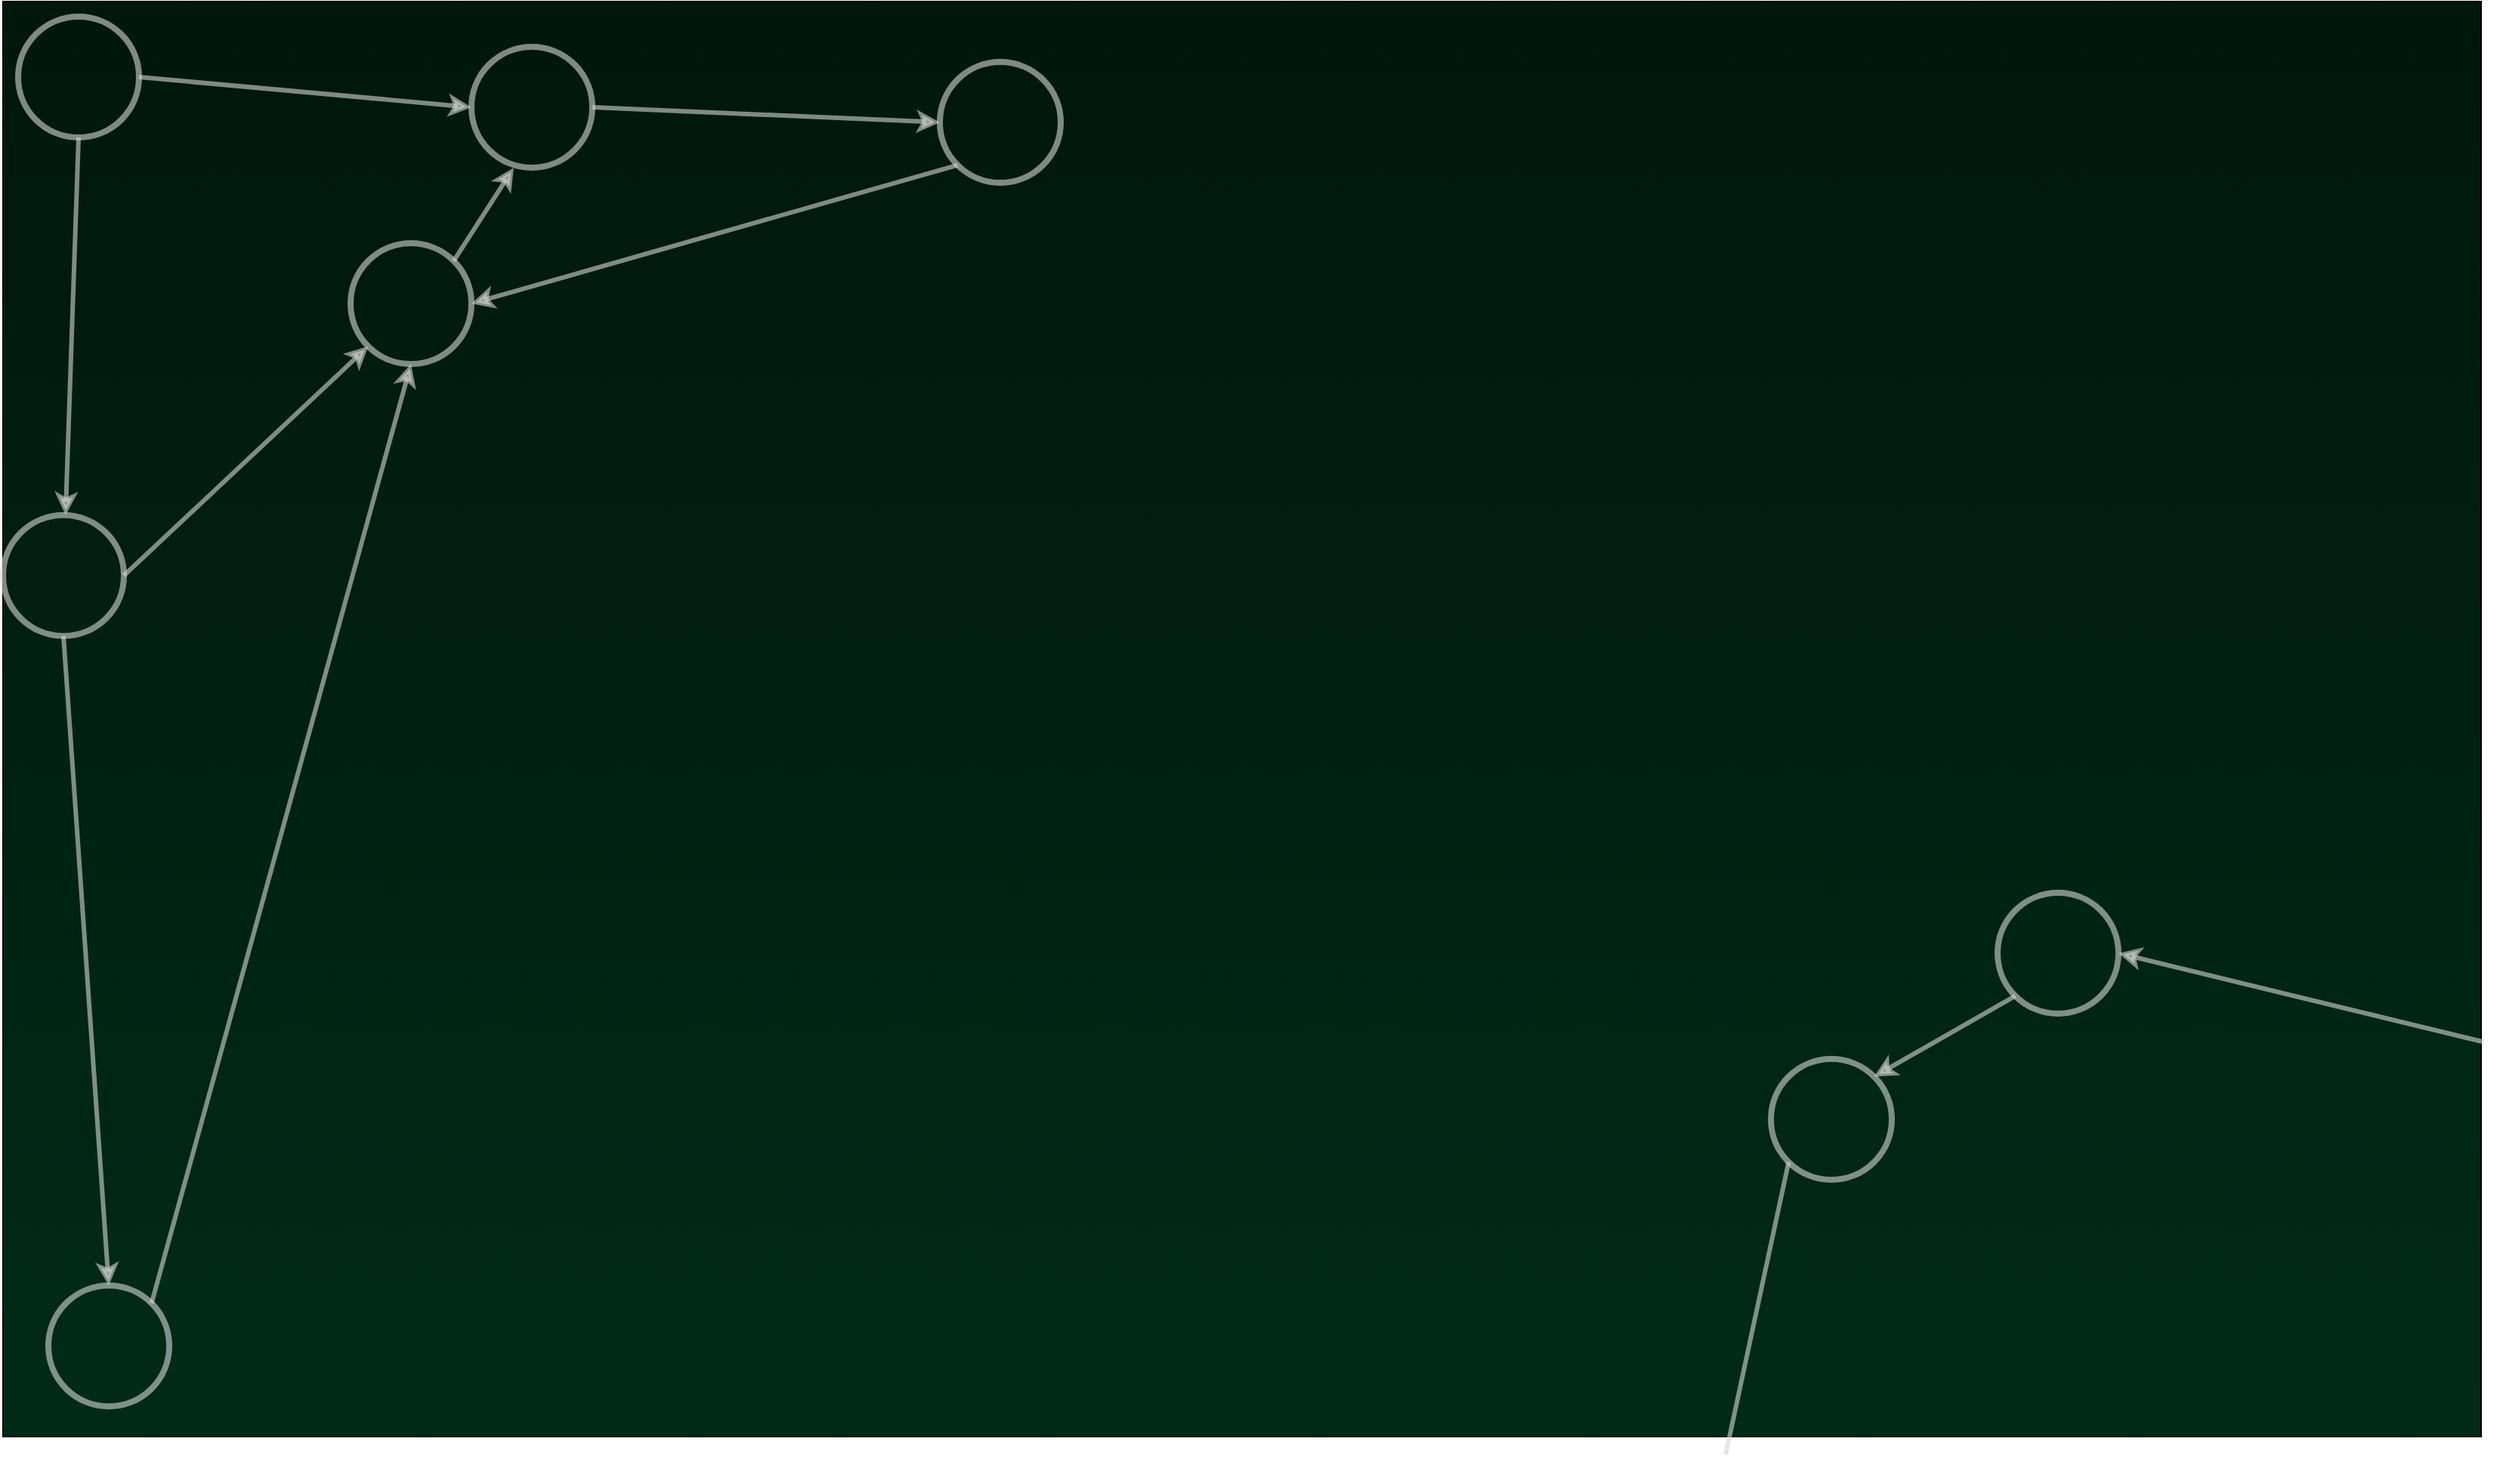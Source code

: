 <mxfile version="24.6.4" type="device">
  <diagram id="Ni5CSNCsvj5XN5-vopVJ" name="Page-1">
    <mxGraphModel dx="3234" dy="2018" grid="1" gridSize="10" guides="1" tooltips="1" connect="1" arrows="1" fold="1" page="1" pageScale="1" pageWidth="1100" pageHeight="850" math="0" shadow="0">
      <root>
        <mxCell id="0" />
        <mxCell id="1" parent="0" />
        <mxCell id="n9Uv7dvkTE0P81GzbXzv-20" value="" style="rounded=0;whiteSpace=wrap;html=1;fillColor=#00170C;gradientColor=#002B17;" parent="1" vertex="1">
          <mxGeometry x="-40" y="-70" width="1640" height="950" as="geometry" />
        </mxCell>
        <mxCell id="n9Uv7dvkTE0P81GzbXzv-1" value="" style="ellipse;whiteSpace=wrap;html=1;aspect=fixed;fillColor=none;strokeColor=#D6D6D6;strokeWidth=4;opacity=60;" parent="1" vertex="1">
          <mxGeometry x="-30" y="-60" width="80" height="80" as="geometry" />
        </mxCell>
        <mxCell id="n9Uv7dvkTE0P81GzbXzv-2" value="" style="ellipse;whiteSpace=wrap;html=1;aspect=fixed;fillColor=none;strokeColor=#D6D6D6;strokeWidth=4;opacity=60;" parent="1" vertex="1">
          <mxGeometry x="-40" y="270" width="80" height="80" as="geometry" />
        </mxCell>
        <mxCell id="n9Uv7dvkTE0P81GzbXzv-4" value="" style="ellipse;whiteSpace=wrap;html=1;aspect=fixed;fillColor=none;strokeColor=#D6D6D6;strokeWidth=4;opacity=60;" parent="1" vertex="1">
          <mxGeometry x="270" y="-40" width="80" height="80" as="geometry" />
        </mxCell>
        <mxCell id="n9Uv7dvkTE0P81GzbXzv-5" value="" style="ellipse;whiteSpace=wrap;html=1;aspect=fixed;fillColor=none;strokeColor=#D6D6D6;strokeWidth=4;opacity=60;" parent="1" vertex="1">
          <mxGeometry x="580" y="-30" width="80" height="80" as="geometry" />
        </mxCell>
        <mxCell id="n9Uv7dvkTE0P81GzbXzv-6" value="" style="ellipse;whiteSpace=wrap;html=1;aspect=fixed;fillColor=none;strokeColor=#D6D6D6;strokeWidth=4;opacity=60;" parent="1" vertex="1">
          <mxGeometry x="190" y="90" width="80" height="80" as="geometry" />
        </mxCell>
        <mxCell id="n9Uv7dvkTE0P81GzbXzv-7" value="" style="ellipse;whiteSpace=wrap;html=1;aspect=fixed;fillColor=none;strokeColor=#D6D6D6;strokeWidth=4;opacity=60;" parent="1" vertex="1">
          <mxGeometry x="-10" y="780" width="80" height="80" as="geometry" />
        </mxCell>
        <mxCell id="n9Uv7dvkTE0P81GzbXzv-8" value="" style="ellipse;whiteSpace=wrap;html=1;aspect=fixed;fillColor=none;strokeColor=#D6D6D6;strokeWidth=4;gradientColor=none;opacity=60;" parent="1" vertex="1">
          <mxGeometry x="1280" y="520" width="80" height="80" as="geometry" />
        </mxCell>
        <mxCell id="n9Uv7dvkTE0P81GzbXzv-9" value="" style="ellipse;whiteSpace=wrap;html=1;aspect=fixed;fillColor=none;strokeColor=#D6D6D6;strokeWidth=4;opacity=60;" parent="1" vertex="1">
          <mxGeometry x="1130" y="630" width="80" height="80" as="geometry" />
        </mxCell>
        <mxCell id="n9Uv7dvkTE0P81GzbXzv-10" value="" style="endArrow=classic;html=1;rounded=0;exitX=1;exitY=0.5;exitDx=0;exitDy=0;entryX=0;entryY=0.5;entryDx=0;entryDy=0;strokeColor=#D6D6D6;strokeWidth=3;opacity=60;" parent="1" source="n9Uv7dvkTE0P81GzbXzv-1" target="n9Uv7dvkTE0P81GzbXzv-4" edge="1">
          <mxGeometry width="50" height="50" relative="1" as="geometry">
            <mxPoint x="550" y="380" as="sourcePoint" />
            <mxPoint x="600" y="330" as="targetPoint" />
          </mxGeometry>
        </mxCell>
        <mxCell id="n9Uv7dvkTE0P81GzbXzv-11" value="" style="endArrow=classic;html=1;rounded=0;strokeColor=#D6D6D6;strokeWidth=3;exitX=0.5;exitY=1;exitDx=0;exitDy=0;opacity=60;" parent="1" source="n9Uv7dvkTE0P81GzbXzv-1" target="n9Uv7dvkTE0P81GzbXzv-2" edge="1">
          <mxGeometry width="50" height="50" relative="1" as="geometry">
            <mxPoint x="550" y="380" as="sourcePoint" />
            <mxPoint x="600" y="330" as="targetPoint" />
          </mxGeometry>
        </mxCell>
        <mxCell id="n9Uv7dvkTE0P81GzbXzv-12" value="" style="endArrow=classic;html=1;rounded=0;strokeColor=#D6D6D6;strokeWidth=3;exitX=1;exitY=0.5;exitDx=0;exitDy=0;entryX=0;entryY=1;entryDx=0;entryDy=0;opacity=60;" parent="1" source="n9Uv7dvkTE0P81GzbXzv-2" target="n9Uv7dvkTE0P81GzbXzv-6" edge="1">
          <mxGeometry width="50" height="50" relative="1" as="geometry">
            <mxPoint x="550" y="380" as="sourcePoint" />
            <mxPoint x="600" y="330" as="targetPoint" />
          </mxGeometry>
        </mxCell>
        <mxCell id="n9Uv7dvkTE0P81GzbXzv-13" value="" style="endArrow=classic;html=1;rounded=0;strokeColor=#D6D6D6;strokeWidth=3;exitX=1;exitY=0;exitDx=0;exitDy=0;entryX=0.35;entryY=1;entryDx=0;entryDy=0;entryPerimeter=0;opacity=60;" parent="1" source="n9Uv7dvkTE0P81GzbXzv-6" target="n9Uv7dvkTE0P81GzbXzv-4" edge="1">
          <mxGeometry width="50" height="50" relative="1" as="geometry">
            <mxPoint x="550" y="380" as="sourcePoint" />
            <mxPoint x="600" y="330" as="targetPoint" />
          </mxGeometry>
        </mxCell>
        <mxCell id="n9Uv7dvkTE0P81GzbXzv-14" value="" style="endArrow=classic;html=1;rounded=0;strokeColor=#D6D6D6;strokeWidth=3;exitX=0;exitY=1;exitDx=0;exitDy=0;entryX=1;entryY=0.5;entryDx=0;entryDy=0;opacity=60;" parent="1" source="n9Uv7dvkTE0P81GzbXzv-5" target="n9Uv7dvkTE0P81GzbXzv-6" edge="1">
          <mxGeometry width="50" height="50" relative="1" as="geometry">
            <mxPoint x="550" y="380" as="sourcePoint" />
            <mxPoint x="600" y="330" as="targetPoint" />
          </mxGeometry>
        </mxCell>
        <mxCell id="n9Uv7dvkTE0P81GzbXzv-15" value="" style="endArrow=classic;html=1;rounded=0;strokeColor=#D6D6D6;strokeWidth=3;exitX=0.5;exitY=1;exitDx=0;exitDy=0;entryX=0.5;entryY=0;entryDx=0;entryDy=0;opacity=60;" parent="1" source="n9Uv7dvkTE0P81GzbXzv-2" target="n9Uv7dvkTE0P81GzbXzv-7" edge="1">
          <mxGeometry width="50" height="50" relative="1" as="geometry">
            <mxPoint x="550" y="380" as="sourcePoint" />
            <mxPoint x="600" y="330" as="targetPoint" />
          </mxGeometry>
        </mxCell>
        <mxCell id="n9Uv7dvkTE0P81GzbXzv-16" value="" style="endArrow=classic;html=1;rounded=0;strokeColor=#D6D6D6;strokeWidth=3;exitX=1;exitY=0;exitDx=0;exitDy=0;entryX=0.5;entryY=1;entryDx=0;entryDy=0;opacity=60;" parent="1" source="n9Uv7dvkTE0P81GzbXzv-7" target="n9Uv7dvkTE0P81GzbXzv-6" edge="1">
          <mxGeometry width="50" height="50" relative="1" as="geometry">
            <mxPoint x="550" y="380" as="sourcePoint" />
            <mxPoint x="600" y="330" as="targetPoint" />
          </mxGeometry>
        </mxCell>
        <mxCell id="n9Uv7dvkTE0P81GzbXzv-17" value="" style="endArrow=classic;html=1;rounded=0;strokeColor=#D6D6D6;strokeWidth=3;exitX=0;exitY=1;exitDx=0;exitDy=0;entryX=1;entryY=0;entryDx=0;entryDy=0;opacity=60;" parent="1" source="n9Uv7dvkTE0P81GzbXzv-8" target="n9Uv7dvkTE0P81GzbXzv-9" edge="1">
          <mxGeometry width="50" height="50" relative="1" as="geometry">
            <mxPoint x="710" y="250" as="sourcePoint" />
            <mxPoint x="760" y="200" as="targetPoint" />
          </mxGeometry>
        </mxCell>
        <mxCell id="n9Uv7dvkTE0P81GzbXzv-18" value="" style="endArrow=classic;html=1;rounded=0;strokeColor=#D6D6D6;strokeWidth=3;entryX=1;entryY=0.5;entryDx=0;entryDy=0;opacity=60;exitX=1.001;exitY=0.725;exitDx=0;exitDy=0;exitPerimeter=0;" parent="1" source="n9Uv7dvkTE0P81GzbXzv-20" target="n9Uv7dvkTE0P81GzbXzv-8" edge="1">
          <mxGeometry width="50" height="50" relative="1" as="geometry">
            <mxPoint x="1580" y="620" as="sourcePoint" />
            <mxPoint x="760" y="200" as="targetPoint" />
          </mxGeometry>
        </mxCell>
        <mxCell id="n9Uv7dvkTE0P81GzbXzv-19" value="" style="endArrow=none;html=1;rounded=0;strokeColor=#D6D6D6;strokeWidth=3;exitX=0;exitY=1;exitDx=0;exitDy=0;opacity=60;endFill=0;" parent="1" source="n9Uv7dvkTE0P81GzbXzv-9" edge="1">
          <mxGeometry width="50" height="50" relative="1" as="geometry">
            <mxPoint x="1141.716" y="710.284" as="sourcePoint" />
            <mxPoint x="1100" y="892" as="targetPoint" />
          </mxGeometry>
        </mxCell>
        <mxCell id="n9Uv7dvkTE0P81GzbXzv-21" style="edgeStyle=orthogonalEdgeStyle;rounded=0;orthogonalLoop=1;jettySize=auto;html=1;exitX=0.5;exitY=1;exitDx=0;exitDy=0;opacity=60;" parent="1" source="n9Uv7dvkTE0P81GzbXzv-20" target="n9Uv7dvkTE0P81GzbXzv-20" edge="1">
          <mxGeometry relative="1" as="geometry" />
        </mxCell>
        <mxCell id="n9Uv7dvkTE0P81GzbXzv-22" value="" style="endArrow=classic;html=1;rounded=0;exitX=1;exitY=0.5;exitDx=0;exitDy=0;entryX=0;entryY=0.5;entryDx=0;entryDy=0;strokeColor=#D6D6D6;strokeWidth=3;opacity=60;" parent="1" source="n9Uv7dvkTE0P81GzbXzv-4" target="n9Uv7dvkTE0P81GzbXzv-5" edge="1">
          <mxGeometry width="50" height="50" relative="1" as="geometry">
            <mxPoint x="80" y="20" as="sourcePoint" />
            <mxPoint x="280" y="10" as="targetPoint" />
          </mxGeometry>
        </mxCell>
      </root>
    </mxGraphModel>
  </diagram>
</mxfile>
